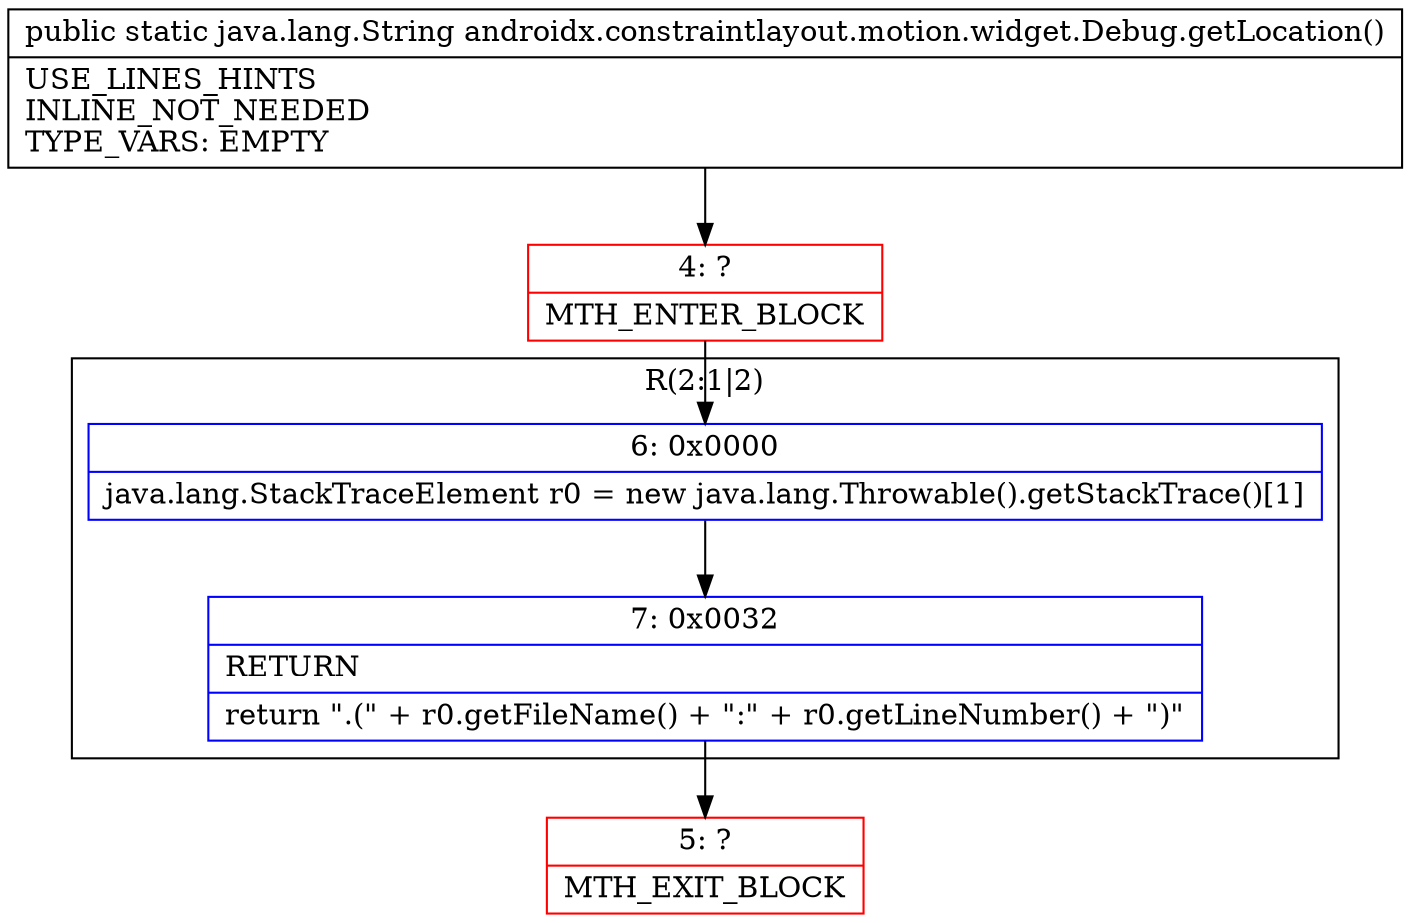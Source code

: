 digraph "CFG forandroidx.constraintlayout.motion.widget.Debug.getLocation()Ljava\/lang\/String;" {
subgraph cluster_Region_285172583 {
label = "R(2:1|2)";
node [shape=record,color=blue];
Node_6 [shape=record,label="{6\:\ 0x0000|java.lang.StackTraceElement r0 = new java.lang.Throwable().getStackTrace()[1]\l}"];
Node_7 [shape=record,label="{7\:\ 0x0032|RETURN\l|return \".(\" + r0.getFileName() + \":\" + r0.getLineNumber() + \")\"\l}"];
}
Node_4 [shape=record,color=red,label="{4\:\ ?|MTH_ENTER_BLOCK\l}"];
Node_5 [shape=record,color=red,label="{5\:\ ?|MTH_EXIT_BLOCK\l}"];
MethodNode[shape=record,label="{public static java.lang.String androidx.constraintlayout.motion.widget.Debug.getLocation()  | USE_LINES_HINTS\lINLINE_NOT_NEEDED\lTYPE_VARS: EMPTY\l}"];
MethodNode -> Node_4;Node_6 -> Node_7;
Node_7 -> Node_5;
Node_4 -> Node_6;
}

